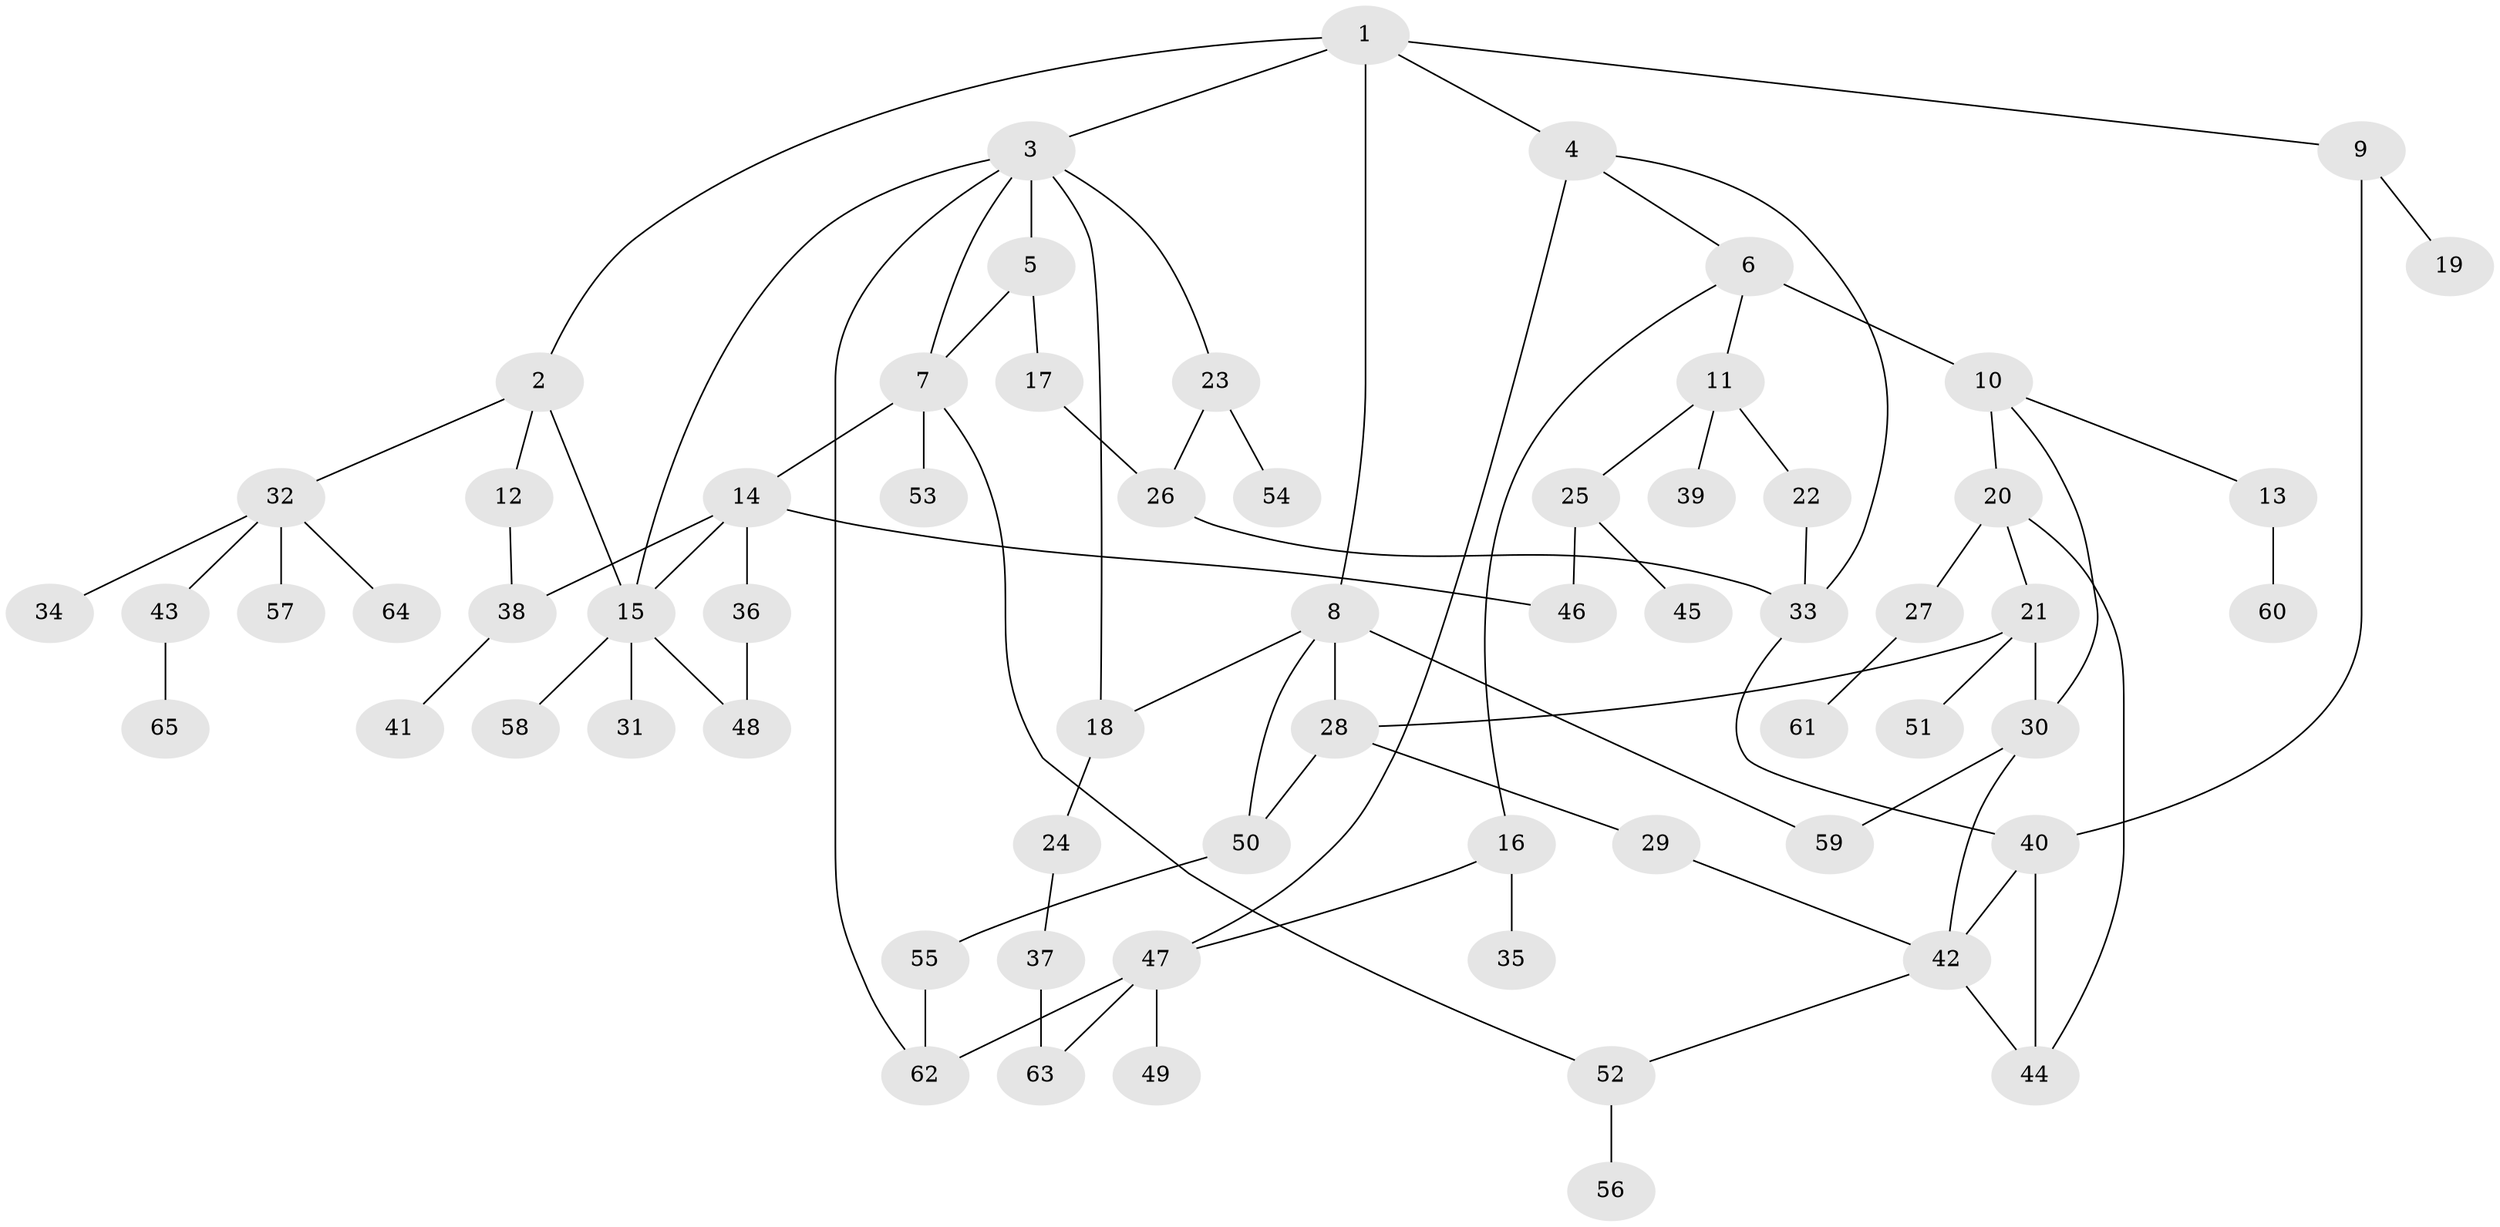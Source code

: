 // original degree distribution, {6: 0.023255813953488372, 5: 0.03875968992248062, 3: 0.17829457364341086, 4: 0.07751937984496124, 8: 0.015503875968992248, 7: 0.015503875968992248, 1: 0.34108527131782945, 2: 0.31007751937984496}
// Generated by graph-tools (version 1.1) at 2025/34/03/09/25 02:34:33]
// undirected, 65 vertices, 88 edges
graph export_dot {
graph [start="1"]
  node [color=gray90,style=filled];
  1;
  2;
  3;
  4;
  5;
  6;
  7;
  8;
  9;
  10;
  11;
  12;
  13;
  14;
  15;
  16;
  17;
  18;
  19;
  20;
  21;
  22;
  23;
  24;
  25;
  26;
  27;
  28;
  29;
  30;
  31;
  32;
  33;
  34;
  35;
  36;
  37;
  38;
  39;
  40;
  41;
  42;
  43;
  44;
  45;
  46;
  47;
  48;
  49;
  50;
  51;
  52;
  53;
  54;
  55;
  56;
  57;
  58;
  59;
  60;
  61;
  62;
  63;
  64;
  65;
  1 -- 2 [weight=1.0];
  1 -- 3 [weight=1.0];
  1 -- 4 [weight=1.0];
  1 -- 8 [weight=1.0];
  1 -- 9 [weight=1.0];
  2 -- 12 [weight=1.0];
  2 -- 15 [weight=1.0];
  2 -- 32 [weight=1.0];
  3 -- 5 [weight=5.0];
  3 -- 7 [weight=1.0];
  3 -- 15 [weight=1.0];
  3 -- 18 [weight=1.0];
  3 -- 23 [weight=1.0];
  3 -- 62 [weight=1.0];
  4 -- 6 [weight=1.0];
  4 -- 33 [weight=1.0];
  4 -- 47 [weight=1.0];
  5 -- 7 [weight=1.0];
  5 -- 17 [weight=1.0];
  6 -- 10 [weight=3.0];
  6 -- 11 [weight=1.0];
  6 -- 16 [weight=1.0];
  7 -- 14 [weight=1.0];
  7 -- 52 [weight=1.0];
  7 -- 53 [weight=2.0];
  8 -- 18 [weight=1.0];
  8 -- 28 [weight=2.0];
  8 -- 50 [weight=1.0];
  8 -- 59 [weight=1.0];
  9 -- 19 [weight=1.0];
  9 -- 40 [weight=1.0];
  10 -- 13 [weight=1.0];
  10 -- 20 [weight=1.0];
  10 -- 30 [weight=1.0];
  11 -- 22 [weight=1.0];
  11 -- 25 [weight=1.0];
  11 -- 39 [weight=1.0];
  12 -- 38 [weight=1.0];
  13 -- 60 [weight=1.0];
  14 -- 15 [weight=1.0];
  14 -- 36 [weight=1.0];
  14 -- 38 [weight=1.0];
  14 -- 46 [weight=1.0];
  15 -- 31 [weight=1.0];
  15 -- 48 [weight=1.0];
  15 -- 58 [weight=1.0];
  16 -- 35 [weight=2.0];
  16 -- 47 [weight=1.0];
  17 -- 26 [weight=1.0];
  18 -- 24 [weight=1.0];
  20 -- 21 [weight=1.0];
  20 -- 27 [weight=1.0];
  20 -- 44 [weight=1.0];
  21 -- 28 [weight=1.0];
  21 -- 30 [weight=1.0];
  21 -- 51 [weight=2.0];
  22 -- 33 [weight=1.0];
  23 -- 26 [weight=2.0];
  23 -- 54 [weight=1.0];
  24 -- 37 [weight=1.0];
  25 -- 45 [weight=1.0];
  25 -- 46 [weight=1.0];
  26 -- 33 [weight=1.0];
  27 -- 61 [weight=1.0];
  28 -- 29 [weight=1.0];
  28 -- 50 [weight=1.0];
  29 -- 42 [weight=1.0];
  30 -- 42 [weight=2.0];
  30 -- 59 [weight=1.0];
  32 -- 34 [weight=1.0];
  32 -- 43 [weight=1.0];
  32 -- 57 [weight=1.0];
  32 -- 64 [weight=1.0];
  33 -- 40 [weight=1.0];
  36 -- 48 [weight=2.0];
  37 -- 63 [weight=1.0];
  38 -- 41 [weight=1.0];
  40 -- 42 [weight=1.0];
  40 -- 44 [weight=1.0];
  42 -- 44 [weight=1.0];
  42 -- 52 [weight=1.0];
  43 -- 65 [weight=1.0];
  47 -- 49 [weight=2.0];
  47 -- 62 [weight=1.0];
  47 -- 63 [weight=1.0];
  50 -- 55 [weight=1.0];
  52 -- 56 [weight=2.0];
  55 -- 62 [weight=1.0];
}
